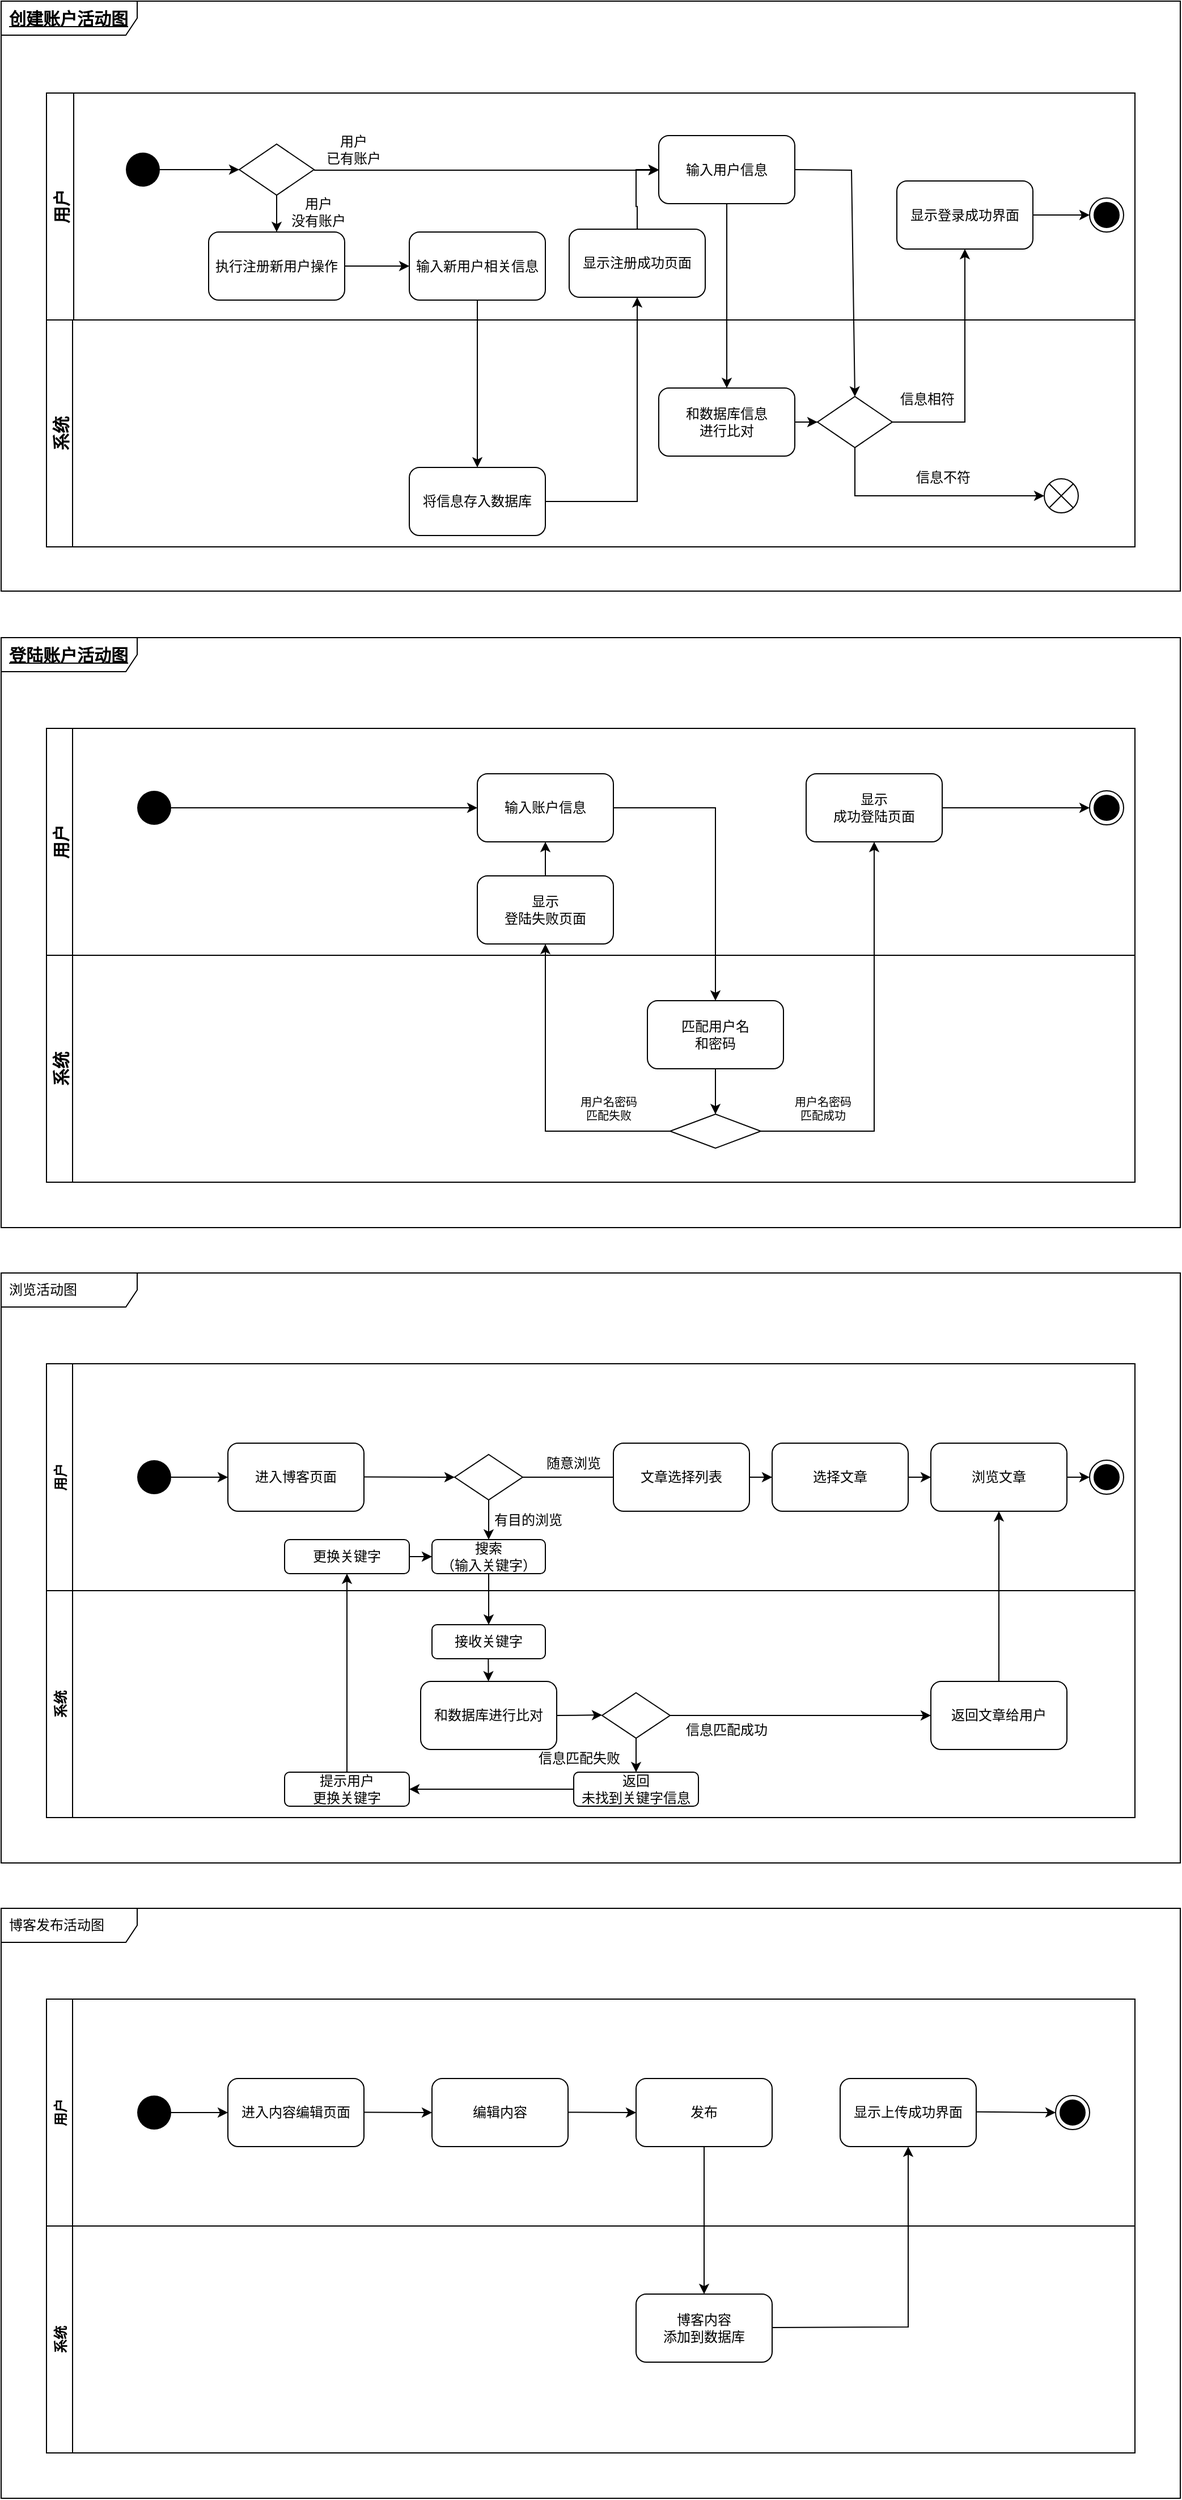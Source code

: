 <mxfile version="18.0.7" type="device"><diagram id="VyOUuFxo-4NVgqY9Qghv" name="Page-1"><mxGraphModel dx="18" dy="1582" grid="1" gridSize="10" guides="1" tooltips="1" connect="1" arrows="1" fold="1" page="1" pageScale="1" pageWidth="850" pageHeight="1100" math="0" shadow="0"><root><mxCell id="0"/><mxCell id="1" parent="0"/><mxCell id="5uQV9UeN7LHkwGVn9AdT-33" value="浏览活动图" style="shape=umlFrame;whiteSpace=wrap;html=1;width=120;height=30;boundedLbl=1;verticalAlign=middle;align=left;spacingLeft=5;" parent="1" vertex="1"><mxGeometry x="1120" y="1080" width="1040" height="520" as="geometry"/></mxCell><mxCell id="mzjbOrU-5TcgiReOGmap-36" value="&lt;span style=&quot;font-weight: 700; text-align: center; text-decoration-line: underline;&quot;&gt;登陆账户活动图&lt;/span&gt;" style="shape=umlFrame;whiteSpace=wrap;html=1;width=120;height=30;boundedLbl=1;verticalAlign=middle;align=left;spacingLeft=5;fontSize=15;fillColor=none;" parent="1" vertex="1"><mxGeometry x="1120" y="520" width="1040" height="520" as="geometry"/></mxCell><mxCell id="mzjbOrU-5TcgiReOGmap-33" value="&lt;span style=&quot;font-weight: 700; text-align: center; text-decoration-line: underline;&quot;&gt;创建账户活动图&lt;/span&gt;" style="shape=umlFrame;whiteSpace=wrap;html=1;width=120;height=30;boundedLbl=1;verticalAlign=middle;align=left;spacingLeft=5;fontSize=15;fillColor=none;" parent="1" vertex="1"><mxGeometry x="1120" y="-41" width="1040" height="520" as="geometry"/></mxCell><mxCell id="5uQV9UeN7LHkwGVn9AdT-32" value="博客发布活动图" style="shape=umlFrame;whiteSpace=wrap;html=1;width=120;height=30;boundedLbl=1;verticalAlign=middle;align=left;spacingLeft=5;" parent="1" vertex="1"><mxGeometry x="1120" y="1640" width="1040" height="520" as="geometry"/></mxCell><mxCell id="5uQV9UeN7LHkwGVn9AdT-8" value="用户" style="swimlane;horizontal=0;" parent="1" vertex="1"><mxGeometry x="1160" y="1720" width="960" height="200" as="geometry"/></mxCell><mxCell id="5uQV9UeN7LHkwGVn9AdT-9" value="" style="ellipse;fillColor=#000000;strokeColor=none;" parent="5uQV9UeN7LHkwGVn9AdT-8" vertex="1"><mxGeometry x="80" y="85" width="30" height="30" as="geometry"/></mxCell><mxCell id="5uQV9UeN7LHkwGVn9AdT-14" value="进入内容编辑页面" style="rounded=1;whiteSpace=wrap;html=1;" parent="5uQV9UeN7LHkwGVn9AdT-8" vertex="1"><mxGeometry x="160" y="70" width="120" height="60" as="geometry"/></mxCell><mxCell id="5uQV9UeN7LHkwGVn9AdT-15" value="编辑内容&lt;span style=&quot;color: rgba(0, 0, 0, 0); font-family: monospace; font-size: 0px; text-align: start;&quot;&gt;%3CmxGraphModel%3E%3Croot%3E%3CmxCell%20id%3D%220%22%2F%3E%3CmxCell%20id%3D%221%22%20parent%3D%220%22%2F%3E%3CmxCell%20id%3D%222%22%20value%3D%22%E8%BF%9B%E5%85%A5%E7%BC%96%E8%BE%91%E9%A1%B5%E9%9D%A2%22%20style%3D%22rounded%3D1%3BwhiteSpace%3Dwrap%3Bhtml%3D1%3B%22%20vertex%3D%221%22%20parent%3D%221%22%3E%3CmxGeometry%20x%3D%22240%22%20y%3D%22270%22%20width%3D%22120%22%20height%3D%2260%22%20as%3D%22geometry%22%2F%3E%3C%2FmxCell%3E%3C%2Froot%3E%3C%2FmxGraphModel%3E&lt;/span&gt;" style="rounded=1;whiteSpace=wrap;html=1;" parent="5uQV9UeN7LHkwGVn9AdT-8" vertex="1"><mxGeometry x="340" y="70" width="120" height="60" as="geometry"/></mxCell><mxCell id="5uQV9UeN7LHkwGVn9AdT-16" value="发布" style="rounded=1;whiteSpace=wrap;html=1;" parent="5uQV9UeN7LHkwGVn9AdT-8" vertex="1"><mxGeometry x="520" y="70" width="120" height="60" as="geometry"/></mxCell><mxCell id="5uQV9UeN7LHkwGVn9AdT-18" value="显示上传成功界面" style="rounded=1;whiteSpace=wrap;html=1;" parent="5uQV9UeN7LHkwGVn9AdT-8" vertex="1"><mxGeometry x="700" y="70" width="120" height="60" as="geometry"/></mxCell><mxCell id="5uQV9UeN7LHkwGVn9AdT-21" value="" style="endArrow=classic;html=1;rounded=0;exitX=1;exitY=0.5;exitDx=0;exitDy=0;entryX=0;entryY=0.5;entryDx=0;entryDy=0;" parent="5uQV9UeN7LHkwGVn9AdT-8" target="5uQV9UeN7LHkwGVn9AdT-15" edge="1"><mxGeometry width="50" height="50" relative="1" as="geometry"><mxPoint x="280" y="99.76" as="sourcePoint"/><mxPoint x="330" y="99.76" as="targetPoint"/></mxGeometry></mxCell><mxCell id="5uQV9UeN7LHkwGVn9AdT-23" value="" style="endArrow=classic;html=1;rounded=0;exitX=1;exitY=0.5;exitDx=0;exitDy=0;entryX=0;entryY=0.5;entryDx=0;entryDy=0;" parent="5uQV9UeN7LHkwGVn9AdT-8" target="5uQV9UeN7LHkwGVn9AdT-16" edge="1"><mxGeometry width="50" height="50" relative="1" as="geometry"><mxPoint x="460" y="99.76" as="sourcePoint"/><mxPoint x="510" y="99.76" as="targetPoint"/></mxGeometry></mxCell><mxCell id="5uQV9UeN7LHkwGVn9AdT-27" value="" style="ellipse;html=1;shape=endState;fillColor=#000000;strokeColor=#000000;" parent="5uQV9UeN7LHkwGVn9AdT-8" vertex="1"><mxGeometry x="890" y="85" width="30" height="30" as="geometry"/></mxCell><mxCell id="5uQV9UeN7LHkwGVn9AdT-28" value="" style="endArrow=classic;html=1;rounded=0;exitX=1;exitY=0.5;exitDx=0;exitDy=0;entryX=0;entryY=0.5;entryDx=0;entryDy=0;" parent="5uQV9UeN7LHkwGVn9AdT-8" target="5uQV9UeN7LHkwGVn9AdT-27" edge="1"><mxGeometry width="50" height="50" relative="1" as="geometry"><mxPoint x="820" y="99.33" as="sourcePoint"/><mxPoint x="880" y="99.57" as="targetPoint"/></mxGeometry></mxCell><mxCell id="5uQV9UeN7LHkwGVn9AdT-19" value="" style="endArrow=classic;html=1;rounded=0;exitX=1;exitY=0.5;exitDx=0;exitDy=0;entryX=0;entryY=0.5;entryDx=0;entryDy=0;" parent="5uQV9UeN7LHkwGVn9AdT-8" source="5uQV9UeN7LHkwGVn9AdT-9" target="5uQV9UeN7LHkwGVn9AdT-14" edge="1"><mxGeometry width="50" height="50" relative="1" as="geometry"><mxPoint x="400" y="185" as="sourcePoint"/><mxPoint x="150" y="85" as="targetPoint"/></mxGeometry></mxCell><mxCell id="5uQV9UeN7LHkwGVn9AdT-10" value="系统" style="swimlane;horizontal=0;" parent="1" vertex="1"><mxGeometry x="1160" y="1920" width="960" height="200" as="geometry"/></mxCell><mxCell id="5uQV9UeN7LHkwGVn9AdT-17" value="博客内容&lt;br&gt;添加到数据库" style="rounded=1;whiteSpace=wrap;html=1;" parent="5uQV9UeN7LHkwGVn9AdT-10" vertex="1"><mxGeometry x="520" y="60" width="120" height="60" as="geometry"/></mxCell><mxCell id="5uQV9UeN7LHkwGVn9AdT-26" value="" style="endArrow=classic;html=1;rounded=0;exitX=1;exitY=0.5;exitDx=0;exitDy=0;entryX=0.5;entryY=1;entryDx=0;entryDy=0;" parent="5uQV9UeN7LHkwGVn9AdT-10" target="5uQV9UeN7LHkwGVn9AdT-18" edge="1"><mxGeometry width="50" height="50" relative="1" as="geometry"><mxPoint x="640" y="89.47" as="sourcePoint"/><mxPoint x="700" y="89.71" as="targetPoint"/><Array as="points"><mxPoint x="760" y="89"/></Array></mxGeometry></mxCell><mxCell id="5uQV9UeN7LHkwGVn9AdT-24" value="" style="endArrow=classic;html=1;rounded=0;exitX=0.5;exitY=1;exitDx=0;exitDy=0;entryX=0.5;entryY=0;entryDx=0;entryDy=0;" parent="1" source="5uQV9UeN7LHkwGVn9AdT-16" target="5uQV9UeN7LHkwGVn9AdT-17" edge="1"><mxGeometry width="50" height="50" relative="1" as="geometry"><mxPoint x="1690" y="1865" as="sourcePoint"/><mxPoint x="1730" y="1925" as="targetPoint"/></mxGeometry></mxCell><mxCell id="5uQV9UeN7LHkwGVn9AdT-34" value="用户" style="swimlane;horizontal=0;" parent="1" vertex="1"><mxGeometry x="1160" y="1160" width="960" height="200" as="geometry"/></mxCell><mxCell id="5uQV9UeN7LHkwGVn9AdT-35" value="" style="ellipse;fillColor=#000000;strokeColor=none;" parent="5uQV9UeN7LHkwGVn9AdT-34" vertex="1"><mxGeometry x="80" y="85" width="30" height="30" as="geometry"/></mxCell><mxCell id="5uQV9UeN7LHkwGVn9AdT-36" value="进入博客页面" style="rounded=1;whiteSpace=wrap;html=1;" parent="5uQV9UeN7LHkwGVn9AdT-34" vertex="1"><mxGeometry x="160" y="70" width="120" height="60" as="geometry"/></mxCell><mxCell id="5uQV9UeN7LHkwGVn9AdT-38" value="浏览文章" style="rounded=1;whiteSpace=wrap;html=1;" parent="5uQV9UeN7LHkwGVn9AdT-34" vertex="1"><mxGeometry x="780" y="70" width="120" height="60" as="geometry"/></mxCell><mxCell id="5uQV9UeN7LHkwGVn9AdT-40" value="" style="endArrow=classic;html=1;rounded=0;exitX=1;exitY=0.5;exitDx=0;exitDy=0;entryX=0;entryY=0.5;entryDx=0;entryDy=0;" parent="5uQV9UeN7LHkwGVn9AdT-34" target="5uQV9UeN7LHkwGVn9AdT-49" edge="1"><mxGeometry width="50" height="50" relative="1" as="geometry"><mxPoint x="280" y="99.76" as="sourcePoint"/><mxPoint x="340" y="100" as="targetPoint"/></mxGeometry></mxCell><mxCell id="5uQV9UeN7LHkwGVn9AdT-41" value="" style="endArrow=classic;html=1;rounded=0;exitX=1;exitY=0.5;exitDx=0;exitDy=0;" parent="5uQV9UeN7LHkwGVn9AdT-34" source="5uQV9UeN7LHkwGVn9AdT-49" edge="1"><mxGeometry width="50" height="50" relative="1" as="geometry"><mxPoint x="460" y="99.76" as="sourcePoint"/><mxPoint x="530" y="100" as="targetPoint"/></mxGeometry></mxCell><mxCell id="5uQV9UeN7LHkwGVn9AdT-42" value="" style="ellipse;html=1;shape=endState;fillColor=#000000;strokeColor=#000000;" parent="5uQV9UeN7LHkwGVn9AdT-34" vertex="1"><mxGeometry x="920" y="85" width="30" height="30" as="geometry"/></mxCell><mxCell id="5uQV9UeN7LHkwGVn9AdT-43" value="" style="endArrow=classic;html=1;rounded=0;exitX=1;exitY=0.5;exitDx=0;exitDy=0;entryX=0;entryY=0.5;entryDx=0;entryDy=0;" parent="5uQV9UeN7LHkwGVn9AdT-34" source="5uQV9UeN7LHkwGVn9AdT-38" target="5uQV9UeN7LHkwGVn9AdT-42" edge="1"><mxGeometry width="50" height="50" relative="1" as="geometry"><mxPoint x="820" y="99.33" as="sourcePoint"/><mxPoint x="880" y="99.57" as="targetPoint"/></mxGeometry></mxCell><mxCell id="5uQV9UeN7LHkwGVn9AdT-49" value="" style="rhombus;" parent="5uQV9UeN7LHkwGVn9AdT-34" vertex="1"><mxGeometry x="360" y="80" width="60" height="40" as="geometry"/></mxCell><mxCell id="5uQV9UeN7LHkwGVn9AdT-50" value="随意浏览" style="text;html=1;strokeColor=none;fillColor=none;align=center;verticalAlign=middle;whiteSpace=wrap;rounded=0;" parent="5uQV9UeN7LHkwGVn9AdT-34" vertex="1"><mxGeometry x="430" y="80" width="70" height="15" as="geometry"/></mxCell><mxCell id="5uQV9UeN7LHkwGVn9AdT-53" value="有目的浏览" style="text;html=1;strokeColor=none;fillColor=none;align=center;verticalAlign=middle;whiteSpace=wrap;rounded=0;" parent="5uQV9UeN7LHkwGVn9AdT-34" vertex="1"><mxGeometry x="390" y="130" width="70" height="15" as="geometry"/></mxCell><mxCell id="5uQV9UeN7LHkwGVn9AdT-52" value="搜索&lt;br&gt;（输入关键字）" style="rounded=1;whiteSpace=wrap;html=1;" parent="5uQV9UeN7LHkwGVn9AdT-34" vertex="1"><mxGeometry x="340" y="155" width="100" height="30" as="geometry"/></mxCell><mxCell id="5uQV9UeN7LHkwGVn9AdT-57" value="" style="endArrow=classic;html=1;rounded=0;exitX=0.5;exitY=1;exitDx=0;exitDy=0;startArrow=none;entryX=0.5;entryY=0;entryDx=0;entryDy=0;" parent="5uQV9UeN7LHkwGVn9AdT-34" source="5uQV9UeN7LHkwGVn9AdT-49" target="5uQV9UeN7LHkwGVn9AdT-52" edge="1"><mxGeometry width="50" height="50" relative="1" as="geometry"><mxPoint x="389.33" y="130" as="sourcePoint"/><mxPoint x="389" y="145" as="targetPoint"/></mxGeometry></mxCell><mxCell id="8PAccev4c5ejMQWysNrV-1" value="文章选择列表" style="rounded=1;whiteSpace=wrap;html=1;" parent="5uQV9UeN7LHkwGVn9AdT-34" vertex="1"><mxGeometry x="500" y="70" width="120" height="60" as="geometry"/></mxCell><mxCell id="5uQV9UeN7LHkwGVn9AdT-47" value="" style="endArrow=classic;html=1;rounded=0;exitX=1;exitY=0.5;exitDx=0;exitDy=0;entryX=0;entryY=0.5;entryDx=0;entryDy=0;" parent="5uQV9UeN7LHkwGVn9AdT-34" source="5uQV9UeN7LHkwGVn9AdT-35" target="5uQV9UeN7LHkwGVn9AdT-36" edge="1"><mxGeometry width="50" height="50" relative="1" as="geometry"><mxPoint x="400" y="185" as="sourcePoint"/><mxPoint x="150" y="85" as="targetPoint"/></mxGeometry></mxCell><mxCell id="8PAccev4c5ejMQWysNrV-6" style="edgeStyle=orthogonalEdgeStyle;rounded=0;orthogonalLoop=1;jettySize=auto;html=1;" parent="5uQV9UeN7LHkwGVn9AdT-34" source="5uQV9UeN7LHkwGVn9AdT-83" target="5uQV9UeN7LHkwGVn9AdT-52" edge="1"><mxGeometry relative="1" as="geometry"/></mxCell><mxCell id="5uQV9UeN7LHkwGVn9AdT-83" value="更换关键字" style="rounded=1;whiteSpace=wrap;html=1;" parent="5uQV9UeN7LHkwGVn9AdT-34" vertex="1"><mxGeometry x="210" y="155" width="110" height="30" as="geometry"/></mxCell><mxCell id="5uQV9UeN7LHkwGVn9AdT-44" value="系统" style="swimlane;horizontal=0;" parent="1" vertex="1"><mxGeometry x="1160" y="1360" width="960" height="200" as="geometry"/></mxCell><mxCell id="5uQV9UeN7LHkwGVn9AdT-45" value="返回文章给用户" style="rounded=1;whiteSpace=wrap;html=1;" parent="5uQV9UeN7LHkwGVn9AdT-44" vertex="1"><mxGeometry x="780" y="80" width="120" height="60" as="geometry"/></mxCell><mxCell id="5uQV9UeN7LHkwGVn9AdT-54" value="和数据库进行比对" style="rounded=1;whiteSpace=wrap;html=1;" parent="5uQV9UeN7LHkwGVn9AdT-44" vertex="1"><mxGeometry x="330" y="80" width="120" height="60" as="geometry"/></mxCell><mxCell id="5uQV9UeN7LHkwGVn9AdT-56" value="接收关键字" style="rounded=1;whiteSpace=wrap;html=1;" parent="5uQV9UeN7LHkwGVn9AdT-44" vertex="1"><mxGeometry x="340" y="30" width="100" height="30" as="geometry"/></mxCell><mxCell id="5uQV9UeN7LHkwGVn9AdT-58" value="" style="endArrow=classic;html=1;rounded=0;exitX=0.5;exitY=1;exitDx=0;exitDy=0;startArrow=none;" parent="5uQV9UeN7LHkwGVn9AdT-44" target="5uQV9UeN7LHkwGVn9AdT-54" edge="1"><mxGeometry width="50" height="50" relative="1" as="geometry"><mxPoint x="389.67" y="60" as="sourcePoint"/><mxPoint x="389.67" y="100" as="targetPoint"/></mxGeometry></mxCell><mxCell id="5uQV9UeN7LHkwGVn9AdT-59" value="" style="endArrow=classic;html=1;rounded=0;exitX=1;exitY=0.5;exitDx=0;exitDy=0;" parent="5uQV9UeN7LHkwGVn9AdT-44" edge="1"><mxGeometry width="50" height="50" relative="1" as="geometry"><mxPoint x="450" y="110.0" as="sourcePoint"/><mxPoint x="490" y="109.62" as="targetPoint"/></mxGeometry></mxCell><mxCell id="8PAccev4c5ejMQWysNrV-3" style="edgeStyle=orthogonalEdgeStyle;rounded=0;orthogonalLoop=1;jettySize=auto;html=1;" parent="5uQV9UeN7LHkwGVn9AdT-44" source="5uQV9UeN7LHkwGVn9AdT-62" target="5uQV9UeN7LHkwGVn9AdT-75" edge="1"><mxGeometry relative="1" as="geometry"/></mxCell><mxCell id="5uQV9UeN7LHkwGVn9AdT-62" value="" style="rhombus;" parent="5uQV9UeN7LHkwGVn9AdT-44" vertex="1"><mxGeometry x="490" y="90" width="60" height="40" as="geometry"/></mxCell><mxCell id="5uQV9UeN7LHkwGVn9AdT-72" value="信息匹配成功" style="text;html=1;strokeColor=none;fillColor=none;align=center;verticalAlign=middle;whiteSpace=wrap;rounded=0;" parent="5uQV9UeN7LHkwGVn9AdT-44" vertex="1"><mxGeometry x="560" y="115" width="80" height="15" as="geometry"/></mxCell><mxCell id="8PAccev4c5ejMQWysNrV-4" style="edgeStyle=orthogonalEdgeStyle;rounded=0;orthogonalLoop=1;jettySize=auto;html=1;" parent="5uQV9UeN7LHkwGVn9AdT-44" source="5uQV9UeN7LHkwGVn9AdT-75" target="5uQV9UeN7LHkwGVn9AdT-80" edge="1"><mxGeometry relative="1" as="geometry"/></mxCell><mxCell id="5uQV9UeN7LHkwGVn9AdT-75" value="返回&lt;br&gt;未找到关键字信息" style="rounded=1;whiteSpace=wrap;html=1;" parent="5uQV9UeN7LHkwGVn9AdT-44" vertex="1"><mxGeometry x="465" y="160" width="110" height="30" as="geometry"/></mxCell><mxCell id="5uQV9UeN7LHkwGVn9AdT-76" value="" style="endArrow=classic;html=1;rounded=0;exitX=1;exitY=0.5;exitDx=0;exitDy=0;entryX=0;entryY=0.5;entryDx=0;entryDy=0;" parent="5uQV9UeN7LHkwGVn9AdT-44" source="5uQV9UeN7LHkwGVn9AdT-62" target="5uQV9UeN7LHkwGVn9AdT-45" edge="1"><mxGeometry width="50" height="50" relative="1" as="geometry"><mxPoint x="550" y="140.38" as="sourcePoint"/><mxPoint x="590" y="140" as="targetPoint"/></mxGeometry></mxCell><mxCell id="5uQV9UeN7LHkwGVn9AdT-77" value="信息匹配失败" style="text;html=1;strokeColor=none;fillColor=none;align=center;verticalAlign=middle;whiteSpace=wrap;rounded=0;" parent="5uQV9UeN7LHkwGVn9AdT-44" vertex="1"><mxGeometry x="430" y="140" width="80" height="15" as="geometry"/></mxCell><mxCell id="5uQV9UeN7LHkwGVn9AdT-80" value="提示用户&lt;br&gt;更换关键字" style="rounded=1;whiteSpace=wrap;html=1;" parent="5uQV9UeN7LHkwGVn9AdT-44" vertex="1"><mxGeometry x="210" y="160" width="110" height="30" as="geometry"/></mxCell><mxCell id="5uQV9UeN7LHkwGVn9AdT-51" value="" style="endArrow=classic;html=1;rounded=0;exitX=0.5;exitY=1;exitDx=0;exitDy=0;startArrow=none;entryX=0.5;entryY=0;entryDx=0;entryDy=0;" parent="1" source="5uQV9UeN7LHkwGVn9AdT-52" target="5uQV9UeN7LHkwGVn9AdT-56" edge="1"><mxGeometry width="50" height="50" relative="1" as="geometry"><mxPoint x="1539.09" y="1275" as="sourcePoint"/><mxPoint x="1539" y="1370" as="targetPoint"/></mxGeometry></mxCell><mxCell id="5uQV9UeN7LHkwGVn9AdT-60" value="" style="endArrow=classic;html=1;rounded=0;exitX=0.5;exitY=0;exitDx=0;exitDy=0;startArrow=none;entryX=0.5;entryY=1;entryDx=0;entryDy=0;" parent="1" source="5uQV9UeN7LHkwGVn9AdT-45" target="5uQV9UeN7LHkwGVn9AdT-38" edge="1"><mxGeometry width="50" height="50" relative="1" as="geometry"><mxPoint x="1549.67" y="1410.0" as="sourcePoint"/><mxPoint x="1549.884" y="1465.0" as="targetPoint"/></mxGeometry></mxCell><mxCell id="mzjbOrU-5TcgiReOGmap-18" value="用户" style="swimlane;horizontal=0;fontSize=15;fillColor=none;startSize=24;" parent="1" vertex="1"><mxGeometry x="1160" y="40" width="960" height="200" as="geometry"/></mxCell><mxCell id="8PAccev4c5ejMQWysNrV-35" style="edgeStyle=orthogonalEdgeStyle;rounded=0;orthogonalLoop=1;jettySize=auto;html=1;entryX=0;entryY=0.5;entryDx=0;entryDy=0;" parent="mzjbOrU-5TcgiReOGmap-18" source="mzjbOrU-5TcgiReOGmap-19" target="mzjbOrU-5TcgiReOGmap-20" edge="1"><mxGeometry relative="1" as="geometry"/></mxCell><mxCell id="mzjbOrU-5TcgiReOGmap-19" value="" style="ellipse;fillColor=#000000;strokeColor=none;fontSize=16;" parent="mzjbOrU-5TcgiReOGmap-18" vertex="1"><mxGeometry x="70" y="52.5" width="30" height="30" as="geometry"/></mxCell><mxCell id="mzjbOrU-5TcgiReOGmap-20" value="" style="rhombus;whiteSpace=wrap;html=1;fontSize=16;fillColor=none;" parent="mzjbOrU-5TcgiReOGmap-18" vertex="1"><mxGeometry x="170" y="45" width="66" height="45" as="geometry"/></mxCell><mxCell id="mzjbOrU-5TcgiReOGmap-25" value="用户&lt;br&gt;没有账户" style="text;html=1;strokeColor=none;fillColor=none;align=center;verticalAlign=middle;whiteSpace=wrap;rounded=0;fontSize=12;" parent="mzjbOrU-5TcgiReOGmap-18" vertex="1"><mxGeometry x="210" y="90" width="60" height="30" as="geometry"/></mxCell><mxCell id="mzjbOrU-5TcgiReOGmap-29" value="" style="ellipse;html=1;shape=endState;fillColor=#000000;strokeColor=#000000;fontSize=12;" parent="mzjbOrU-5TcgiReOGmap-18" vertex="1"><mxGeometry x="920" y="92.5" width="30" height="30" as="geometry"/></mxCell><mxCell id="8PAccev4c5ejMQWysNrV-73" style="edgeStyle=orthogonalEdgeStyle;rounded=0;orthogonalLoop=1;jettySize=auto;html=1;entryX=0;entryY=0.5;entryDx=0;entryDy=0;" parent="mzjbOrU-5TcgiReOGmap-18" source="8PAccev4c5ejMQWysNrV-59" target="mzjbOrU-5TcgiReOGmap-29" edge="1"><mxGeometry relative="1" as="geometry"/></mxCell><mxCell id="8PAccev4c5ejMQWysNrV-59" value="显示登录成功界面" style="rounded=1;whiteSpace=wrap;html=1;" parent="mzjbOrU-5TcgiReOGmap-18" vertex="1"><mxGeometry x="750" y="77.5" width="120" height="60" as="geometry"/></mxCell><mxCell id="8PAccev4c5ejMQWysNrV-28" value="输入用户信息" style="rounded=1;whiteSpace=wrap;html=1;" parent="mzjbOrU-5TcgiReOGmap-18" vertex="1"><mxGeometry x="540" y="37.5" width="120" height="60" as="geometry"/></mxCell><mxCell id="8PAccev4c5ejMQWysNrV-33" value="执行注册新用户操作" style="rounded=1;whiteSpace=wrap;html=1;" parent="mzjbOrU-5TcgiReOGmap-18" vertex="1"><mxGeometry x="143" y="122.5" width="120" height="60" as="geometry"/></mxCell><mxCell id="8PAccev4c5ejMQWysNrV-74" style="edgeStyle=orthogonalEdgeStyle;rounded=0;orthogonalLoop=1;jettySize=auto;html=1;" parent="mzjbOrU-5TcgiReOGmap-18" source="mzjbOrU-5TcgiReOGmap-20" target="8PAccev4c5ejMQWysNrV-33" edge="1"><mxGeometry relative="1" as="geometry"/></mxCell><mxCell id="8PAccev4c5ejMQWysNrV-66" value="输入新用户相关信息" style="rounded=1;whiteSpace=wrap;html=1;" parent="mzjbOrU-5TcgiReOGmap-18" vertex="1"><mxGeometry x="320" y="122.5" width="120" height="60" as="geometry"/></mxCell><mxCell id="8PAccev4c5ejMQWysNrV-76" style="edgeStyle=orthogonalEdgeStyle;rounded=0;orthogonalLoop=1;jettySize=auto;html=1;" parent="mzjbOrU-5TcgiReOGmap-18" source="8PAccev4c5ejMQWysNrV-33" target="8PAccev4c5ejMQWysNrV-66" edge="1"><mxGeometry relative="1" as="geometry"/></mxCell><mxCell id="mzjbOrU-5TcgiReOGmap-32" value="系统" style="swimlane;horizontal=0;fontSize=15;fillColor=none;" parent="1" vertex="1"><mxGeometry x="1160" y="240" width="960" height="200" as="geometry"/></mxCell><mxCell id="8PAccev4c5ejMQWysNrV-57" value="" style="rhombus;whiteSpace=wrap;html=1;fontSize=16;fillColor=none;" parent="mzjbOrU-5TcgiReOGmap-32" vertex="1"><mxGeometry x="680" y="67.5" width="66" height="45" as="geometry"/></mxCell><mxCell id="8PAccev4c5ejMQWysNrV-60" value="和数据库信息&lt;br&gt;进行比对" style="rounded=1;whiteSpace=wrap;html=1;" parent="mzjbOrU-5TcgiReOGmap-32" vertex="1"><mxGeometry x="540" y="60" width="120" height="60" as="geometry"/></mxCell><mxCell id="8PAccev4c5ejMQWysNrV-62" style="edgeStyle=orthogonalEdgeStyle;rounded=0;orthogonalLoop=1;jettySize=auto;html=1;entryX=0;entryY=0.5;entryDx=0;entryDy=0;" parent="mzjbOrU-5TcgiReOGmap-32" source="8PAccev4c5ejMQWysNrV-60" target="8PAccev4c5ejMQWysNrV-57" edge="1"><mxGeometry relative="1" as="geometry"/></mxCell><mxCell id="8PAccev4c5ejMQWysNrV-65" value="将信息存入数据库" style="rounded=1;whiteSpace=wrap;html=1;" parent="mzjbOrU-5TcgiReOGmap-32" vertex="1"><mxGeometry x="320" y="130" width="120" height="60" as="geometry"/></mxCell><mxCell id="8PAccev4c5ejMQWysNrV-82" value="信息相符" style="text;html=1;strokeColor=none;fillColor=none;align=center;verticalAlign=middle;whiteSpace=wrap;rounded=0;fontSize=12;" parent="mzjbOrU-5TcgiReOGmap-32" vertex="1"><mxGeometry x="746" y="50" width="62" height="40" as="geometry"/></mxCell><mxCell id="8PAccev4c5ejMQWysNrV-83" value="信息不符" style="text;html=1;strokeColor=none;fillColor=none;align=center;verticalAlign=middle;whiteSpace=wrap;rounded=0;fontSize=12;" parent="mzjbOrU-5TcgiReOGmap-32" vertex="1"><mxGeometry x="760" y="118.5" width="62" height="40" as="geometry"/></mxCell><mxCell id="3Rsx62nw-9-4WFDJRio5-12" value="" style="shape=sumEllipse;perimeter=ellipsePerimeter;whiteSpace=wrap;html=1;backgroundOutline=1;" vertex="1" parent="mzjbOrU-5TcgiReOGmap-32"><mxGeometry x="880" y="140" width="30" height="30" as="geometry"/></mxCell><mxCell id="3Rsx62nw-9-4WFDJRio5-18" value="" style="endArrow=classic;html=1;rounded=0;exitX=0.5;exitY=1;exitDx=0;exitDy=0;entryX=0;entryY=0.5;entryDx=0;entryDy=0;" edge="1" parent="mzjbOrU-5TcgiReOGmap-32" source="8PAccev4c5ejMQWysNrV-57" target="3Rsx62nw-9-4WFDJRio5-12"><mxGeometry width="50" height="50" relative="1" as="geometry"><mxPoint x="680" y="70" as="sourcePoint"/><mxPoint x="730" y="20" as="targetPoint"/><Array as="points"><mxPoint x="713" y="155"/></Array></mxGeometry></mxCell><mxCell id="mzjbOrU-5TcgiReOGmap-34" value="用户" style="swimlane;horizontal=0;fontSize=15;fillColor=none;startSize=23;" parent="1" vertex="1"><mxGeometry x="1160" y="600" width="960" height="200" as="geometry"/></mxCell><mxCell id="8PAccev4c5ejMQWysNrV-15" style="edgeStyle=orthogonalEdgeStyle;rounded=0;orthogonalLoop=1;jettySize=auto;html=1;" parent="mzjbOrU-5TcgiReOGmap-34" source="mzjbOrU-5TcgiReOGmap-4" target="8PAccev4c5ejMQWysNrV-11" edge="1"><mxGeometry relative="1" as="geometry"/></mxCell><mxCell id="mzjbOrU-5TcgiReOGmap-4" value="" style="ellipse;fillColor=#000000;strokeColor=none;fontSize=16;" parent="mzjbOrU-5TcgiReOGmap-34" vertex="1"><mxGeometry x="80" y="55" width="30" height="30" as="geometry"/></mxCell><mxCell id="mzjbOrU-5TcgiReOGmap-10" value="" style="ellipse;html=1;shape=endState;fillColor=#000000;strokeColor=#000000;fontSize=12;" parent="mzjbOrU-5TcgiReOGmap-34" vertex="1"><mxGeometry x="920" y="55" width="30" height="30" as="geometry"/></mxCell><mxCell id="8PAccev4c5ejMQWysNrV-11" value="输入账户信息" style="rounded=1;whiteSpace=wrap;html=1;" parent="mzjbOrU-5TcgiReOGmap-34" vertex="1"><mxGeometry x="380" y="40" width="120" height="60" as="geometry"/></mxCell><mxCell id="8PAccev4c5ejMQWysNrV-25" style="edgeStyle=orthogonalEdgeStyle;rounded=0;orthogonalLoop=1;jettySize=auto;html=1;entryX=0;entryY=0.5;entryDx=0;entryDy=0;" parent="mzjbOrU-5TcgiReOGmap-34" source="8PAccev4c5ejMQWysNrV-12" target="mzjbOrU-5TcgiReOGmap-10" edge="1"><mxGeometry relative="1" as="geometry"/></mxCell><mxCell id="8PAccev4c5ejMQWysNrV-12" value="显示&lt;br&gt;成功登陆页面&lt;span style=&quot;color: rgba(0, 0, 0, 0); font-family: monospace; font-size: 0px; text-align: start;&quot;&gt;%3CmxGraphModel%3E%3Croot%3E%3CmxCell%20id%3D%220%22%2F%3E%3CmxCell%20id%3D%221%22%20parent%3D%220%22%2F%3E%3CmxCell%20id%3D%222%22%20value%3D%22%E8%BE%93%E5%85%A5%E8%B4%A6%E6%88%B7%E4%BF%A1%E6%81%AF%22%20style%3D%22rounded%3D1%3BwhiteSpace%3Dwrap%3Bhtml%3D1%3B%22%20vertex%3D%221%22%20parent%3D%221%22%3E%3CmxGeometry%20x%3D%221300%22%20y%3D%22620%22%20width%3D%22120%22%20height%3D%2260%22%20as%3D%22geometry%22%2F%3E%3C%2FmxCell%3E%3C%2Froot%3E%3C%2FmxGraphModel%3E&lt;/span&gt;" style="rounded=1;whiteSpace=wrap;html=1;" parent="mzjbOrU-5TcgiReOGmap-34" vertex="1"><mxGeometry x="670" y="40" width="120" height="60" as="geometry"/></mxCell><mxCell id="8PAccev4c5ejMQWysNrV-24" style="edgeStyle=orthogonalEdgeStyle;rounded=0;orthogonalLoop=1;jettySize=auto;html=1;" parent="mzjbOrU-5TcgiReOGmap-34" source="8PAccev4c5ejMQWysNrV-19" target="8PAccev4c5ejMQWysNrV-11" edge="1"><mxGeometry relative="1" as="geometry"/></mxCell><mxCell id="8PAccev4c5ejMQWysNrV-19" value="显示&lt;br&gt;登陆失败页面&lt;span style=&quot;color: rgba(0, 0, 0, 0); font-family: monospace; font-size: 0px; text-align: start;&quot;&gt;%3CmxGraphModel%3E%3Croot%3E%3CmxCell%20id%3D%220%22%2F%3E%3CmxCell%20id%3D%221%22%20parent%3D%220%22%2F%3E%3CmxCell%20id%3D%222%22%20value%3D%22%E8%BE%93%E5%85%A5%E8%B4%A6%E6%88%B7%E4%BF%A1%E6%81%AF%22%20style%3D%22rounded%3D1%3BwhiteSpace%3Dwrap%3Bhtml%3D1%3B%22%20vertex%3D%221%22%20parent%3D%221%22%3E%3CmxGeometry%20x%3D%221300%22%20y%3D%22620%22%20width%3D%22120%22%20height%3D%2260%22%20as%3D%22geometry%22%2F%3E%3C%2FmxCell%3E%3C%2Froot%3E%3C%2FmxGraphModel%3E&lt;/span&gt;" style="rounded=1;whiteSpace=wrap;html=1;" parent="mzjbOrU-5TcgiReOGmap-34" vertex="1"><mxGeometry x="380" y="130" width="120" height="60" as="geometry"/></mxCell><mxCell id="8PAccev4c5ejMQWysNrV-7" style="edgeStyle=orthogonalEdgeStyle;rounded=0;orthogonalLoop=1;jettySize=auto;html=1;entryX=0.5;entryY=1;entryDx=0;entryDy=0;" parent="1" source="5uQV9UeN7LHkwGVn9AdT-80" target="5uQV9UeN7LHkwGVn9AdT-83" edge="1"><mxGeometry relative="1" as="geometry"/></mxCell><mxCell id="8PAccev4c5ejMQWysNrV-10" style="edgeStyle=orthogonalEdgeStyle;rounded=0;orthogonalLoop=1;jettySize=auto;html=1;" parent="1" source="8PAccev4c5ejMQWysNrV-8" target="5uQV9UeN7LHkwGVn9AdT-38" edge="1"><mxGeometry relative="1" as="geometry"/></mxCell><mxCell id="8PAccev4c5ejMQWysNrV-8" value="选择文章" style="rounded=1;whiteSpace=wrap;html=1;" parent="1" vertex="1"><mxGeometry x="1800" y="1230" width="120" height="60" as="geometry"/></mxCell><mxCell id="8PAccev4c5ejMQWysNrV-9" style="edgeStyle=orthogonalEdgeStyle;rounded=0;orthogonalLoop=1;jettySize=auto;html=1;entryX=0;entryY=0.5;entryDx=0;entryDy=0;" parent="1" source="8PAccev4c5ejMQWysNrV-1" target="8PAccev4c5ejMQWysNrV-8" edge="1"><mxGeometry relative="1" as="geometry"/></mxCell><mxCell id="mzjbOrU-5TcgiReOGmap-35" value="系统" style="swimlane;horizontal=0;fontSize=15;fillColor=none;" parent="1" vertex="1"><mxGeometry x="1160" y="800" width="960" height="200" as="geometry"/></mxCell><mxCell id="8PAccev4c5ejMQWysNrV-17" style="edgeStyle=orthogonalEdgeStyle;rounded=0;orthogonalLoop=1;jettySize=auto;html=1;" parent="mzjbOrU-5TcgiReOGmap-35" source="8PAccev4c5ejMQWysNrV-13" target="mzjbOrU-5TcgiReOGmap-15" edge="1"><mxGeometry relative="1" as="geometry"/></mxCell><mxCell id="8PAccev4c5ejMQWysNrV-13" value="匹配用户名&lt;br&gt;和密码" style="rounded=1;whiteSpace=wrap;html=1;" parent="mzjbOrU-5TcgiReOGmap-35" vertex="1"><mxGeometry x="530" y="40" width="120" height="60" as="geometry"/></mxCell><mxCell id="mzjbOrU-5TcgiReOGmap-15" value="" style="rhombus;whiteSpace=wrap;html=1;fontSize=15;fillColor=none;" parent="mzjbOrU-5TcgiReOGmap-35" vertex="1"><mxGeometry x="550" y="140" width="80" height="30" as="geometry"/></mxCell><mxCell id="mzjbOrU-5TcgiReOGmap-16" value="用户名密码&lt;br&gt;匹配成功" style="text;html=1;strokeColor=none;fillColor=none;align=center;verticalAlign=middle;whiteSpace=wrap;rounded=0;fontSize=10;" parent="mzjbOrU-5TcgiReOGmap-35" vertex="1"><mxGeometry x="650" y="120" width="70" height="30" as="geometry"/></mxCell><mxCell id="8PAccev4c5ejMQWysNrV-18" style="edgeStyle=orthogonalEdgeStyle;rounded=0;orthogonalLoop=1;jettySize=auto;html=1;" parent="1" source="mzjbOrU-5TcgiReOGmap-15" target="8PAccev4c5ejMQWysNrV-12" edge="1"><mxGeometry relative="1" as="geometry"/></mxCell><mxCell id="8PAccev4c5ejMQWysNrV-20" style="edgeStyle=orthogonalEdgeStyle;rounded=0;orthogonalLoop=1;jettySize=auto;html=1;" parent="1" source="mzjbOrU-5TcgiReOGmap-15" target="8PAccev4c5ejMQWysNrV-19" edge="1"><mxGeometry relative="1" as="geometry"/></mxCell><mxCell id="8PAccev4c5ejMQWysNrV-22" style="edgeStyle=orthogonalEdgeStyle;rounded=0;orthogonalLoop=1;jettySize=auto;html=1;" parent="1" source="8PAccev4c5ejMQWysNrV-11" target="8PAccev4c5ejMQWysNrV-13" edge="1"><mxGeometry relative="1" as="geometry"/></mxCell><mxCell id="8PAccev4c5ejMQWysNrV-23" value="用户名密码&lt;br&gt;匹配失败" style="text;html=1;strokeColor=none;fillColor=none;align=center;verticalAlign=middle;whiteSpace=wrap;rounded=0;fontSize=10;" parent="1" vertex="1"><mxGeometry x="1621" y="920" width="70" height="30" as="geometry"/></mxCell><mxCell id="mzjbOrU-5TcgiReOGmap-23" value="用户&lt;br&gt;已有账户" style="text;html=1;strokeColor=none;fillColor=none;align=center;verticalAlign=middle;whiteSpace=wrap;rounded=0;fontSize=12;" parent="1" vertex="1"><mxGeometry x="1400" y="70" width="62" height="40" as="geometry"/></mxCell><mxCell id="8PAccev4c5ejMQWysNrV-61" value="" style="edgeStyle=orthogonalEdgeStyle;rounded=0;orthogonalLoop=1;jettySize=auto;html=1;" parent="1" source="8PAccev4c5ejMQWysNrV-28" target="8PAccev4c5ejMQWysNrV-60" edge="1"><mxGeometry relative="1" as="geometry"/></mxCell><mxCell id="8PAccev4c5ejMQWysNrV-67" style="edgeStyle=orthogonalEdgeStyle;rounded=0;orthogonalLoop=1;jettySize=auto;html=1;entryX=0.5;entryY=0;entryDx=0;entryDy=0;" parent="1" source="8PAccev4c5ejMQWysNrV-66" target="8PAccev4c5ejMQWysNrV-65" edge="1"><mxGeometry relative="1" as="geometry"/></mxCell><mxCell id="8PAccev4c5ejMQWysNrV-71" style="edgeStyle=orthogonalEdgeStyle;rounded=0;orthogonalLoop=1;jettySize=auto;html=1;entryX=0.5;entryY=1;entryDx=0;entryDy=0;" parent="1" source="8PAccev4c5ejMQWysNrV-57" target="8PAccev4c5ejMQWysNrV-59" edge="1"><mxGeometry relative="1" as="geometry"/></mxCell><mxCell id="8PAccev4c5ejMQWysNrV-81" style="edgeStyle=orthogonalEdgeStyle;rounded=0;orthogonalLoop=1;jettySize=auto;html=1;entryX=0;entryY=0.5;entryDx=0;entryDy=0;" parent="1" source="8PAccev4c5ejMQWysNrV-78" target="8PAccev4c5ejMQWysNrV-28" edge="1"><mxGeometry relative="1" as="geometry"/></mxCell><mxCell id="8PAccev4c5ejMQWysNrV-78" value="显示注册成功页面" style="rounded=1;whiteSpace=wrap;html=1;" parent="1" vertex="1"><mxGeometry x="1621" y="160" width="120" height="60" as="geometry"/></mxCell><mxCell id="8PAccev4c5ejMQWysNrV-79" style="edgeStyle=orthogonalEdgeStyle;rounded=0;orthogonalLoop=1;jettySize=auto;html=1;" parent="1" source="8PAccev4c5ejMQWysNrV-65" target="8PAccev4c5ejMQWysNrV-78" edge="1"><mxGeometry relative="1" as="geometry"/></mxCell><mxCell id="3Rsx62nw-9-4WFDJRio5-1" style="edgeStyle=orthogonalEdgeStyle;rounded=0;orthogonalLoop=1;jettySize=auto;html=1;" edge="1" parent="1"><mxGeometry relative="1" as="geometry"><mxPoint x="1396" y="108" as="sourcePoint"/><mxPoint x="1700" y="108" as="targetPoint"/><Array as="points"><mxPoint x="1420" y="108"/><mxPoint x="1420" y="108"/></Array></mxGeometry></mxCell><mxCell id="3Rsx62nw-9-4WFDJRio5-19" value="" style="endArrow=classic;html=1;rounded=0;exitX=1;exitY=0.5;exitDx=0;exitDy=0;entryX=0.5;entryY=0;entryDx=0;entryDy=0;" edge="1" parent="1" source="8PAccev4c5ejMQWysNrV-28" target="8PAccev4c5ejMQWysNrV-57"><mxGeometry width="50" height="50" relative="1" as="geometry"><mxPoint x="1840" y="310" as="sourcePoint"/><mxPoint x="1890" y="260" as="targetPoint"/><Array as="points"><mxPoint x="1870" y="108"/></Array></mxGeometry></mxCell></root></mxGraphModel></diagram></mxfile>